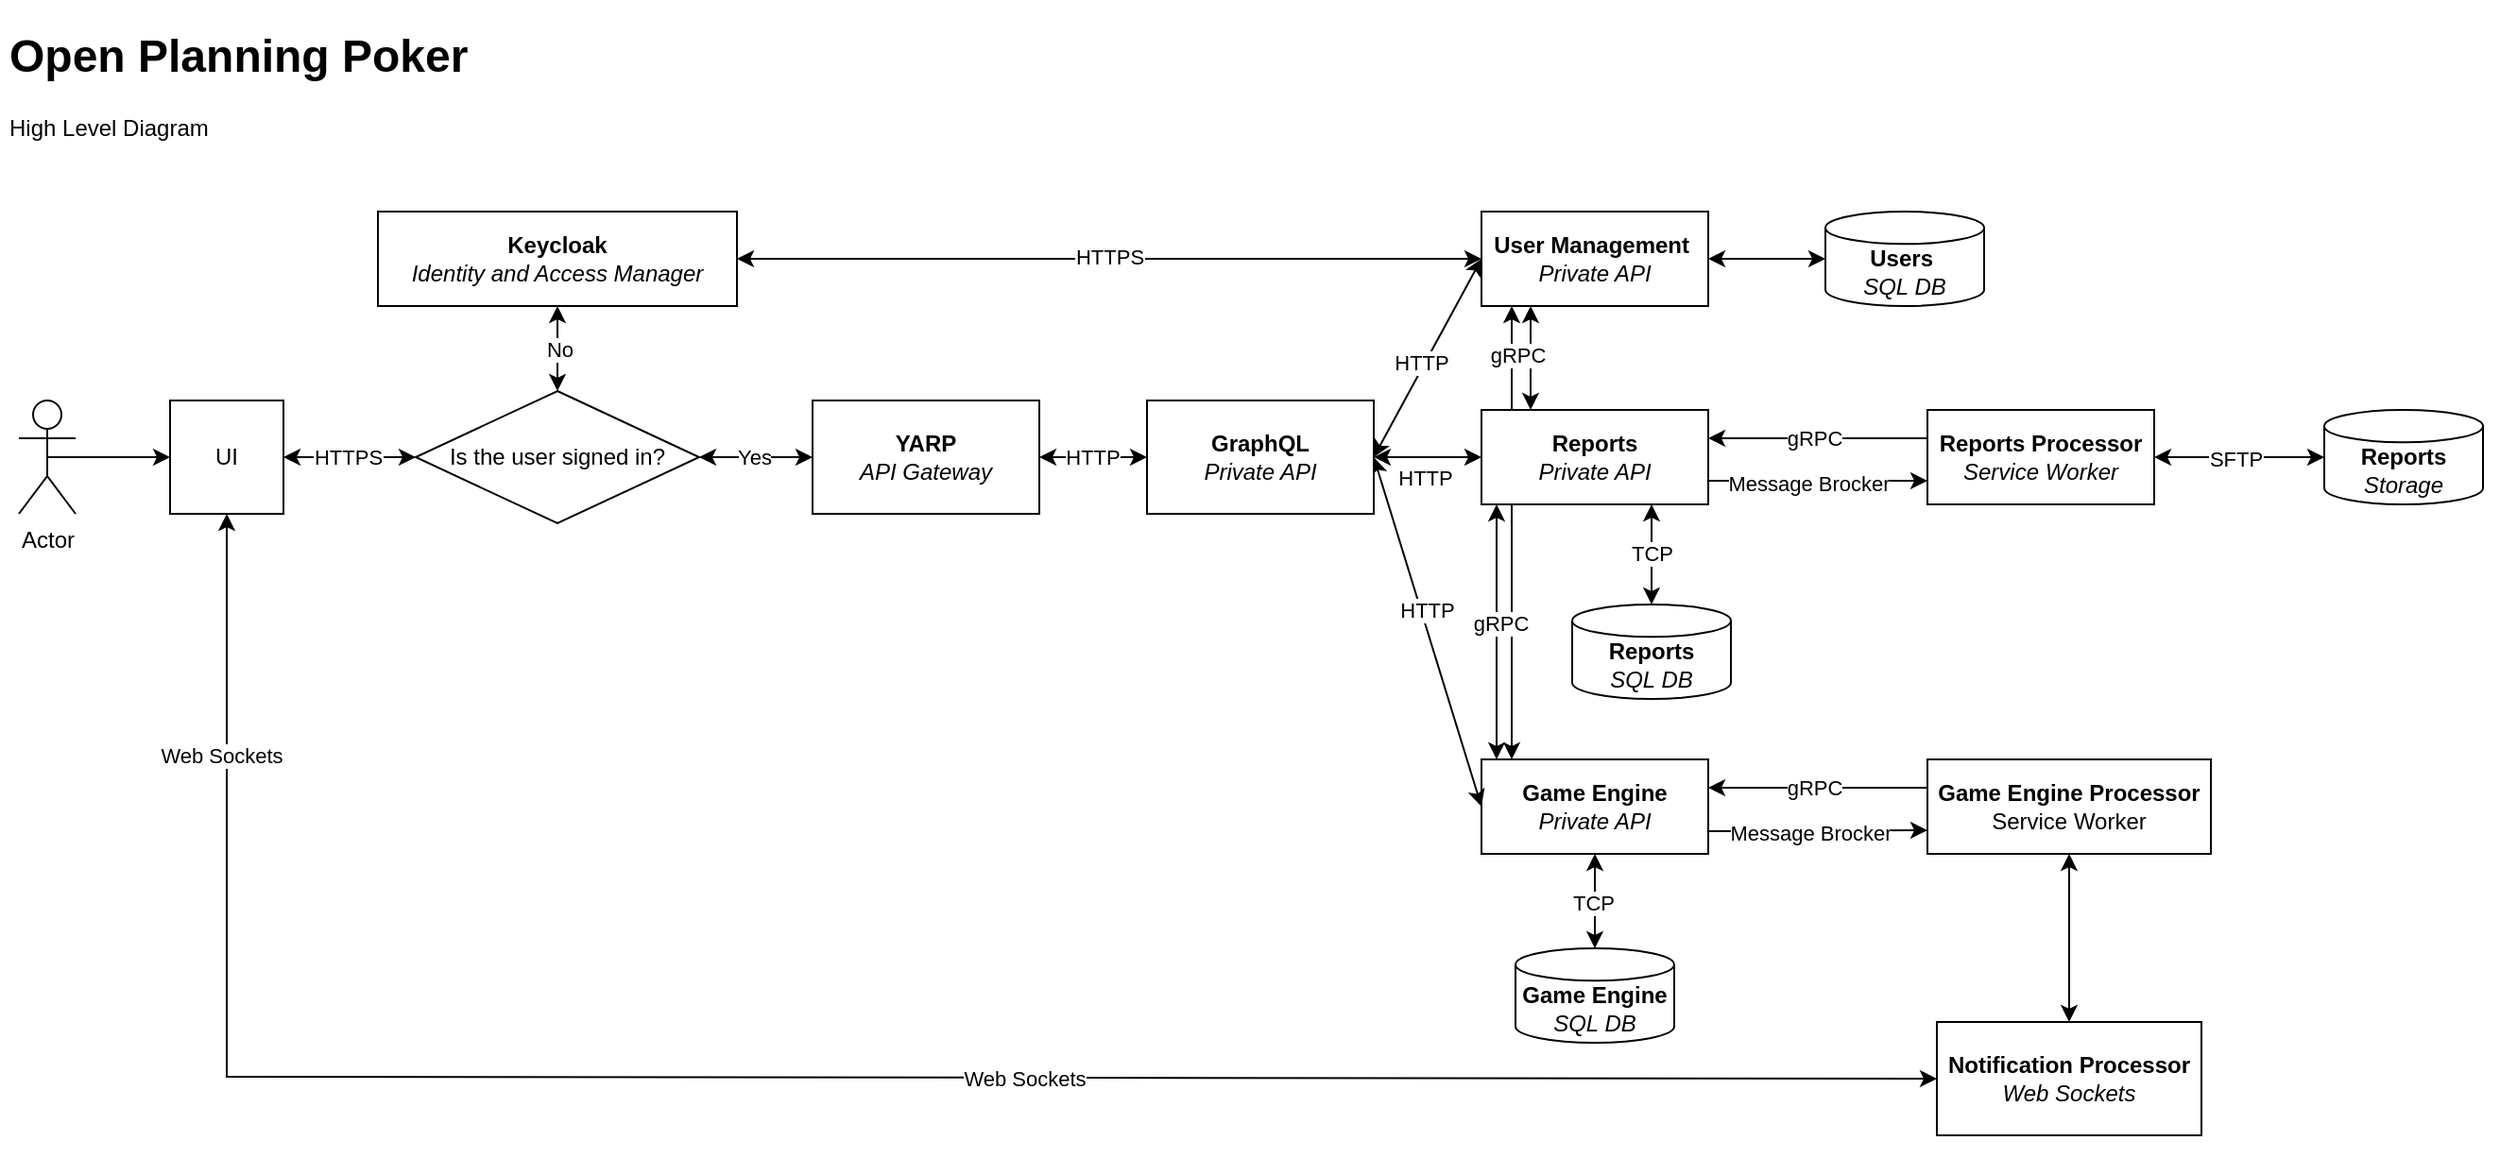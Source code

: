 <mxfile version="23.1.1" type="device">
  <diagram name="Page-1" id="QhPXg4zBxwWzynY8xCOE">
    <mxGraphModel dx="1821" dy="677" grid="1" gridSize="10" guides="1" tooltips="1" connect="1" arrows="1" fold="1" page="1" pageScale="1" pageWidth="827" pageHeight="1169" math="0" shadow="0">
      <root>
        <mxCell id="0" />
        <mxCell id="1" parent="0" />
        <mxCell id="7-hDi-oJ8H2CHAJao6s9-100" value="" style="endArrow=classic;startArrow=classic;html=1;rounded=0;entryX=0.25;entryY=1;entryDx=0;entryDy=0;exitX=0.25;exitY=0;exitDx=0;exitDy=0;" parent="1" edge="1">
          <mxGeometry width="50" height="50" relative="1" as="geometry">
            <mxPoint x="820" y="402" as="sourcePoint" />
            <mxPoint x="820" y="162" as="targetPoint" />
          </mxGeometry>
        </mxCell>
        <mxCell id="7-hDi-oJ8H2CHAJao6s9-1" value="Actor" style="shape=umlActor;verticalLabelPosition=bottom;verticalAlign=top;html=1;outlineConnect=0;" parent="1" vertex="1">
          <mxGeometry x="30" y="212" width="30" height="60" as="geometry" />
        </mxCell>
        <mxCell id="7-hDi-oJ8H2CHAJao6s9-2" value="" style="endArrow=classic;html=1;rounded=0;entryX=0;entryY=0.5;entryDx=0;entryDy=0;exitX=0.5;exitY=0.5;exitDx=0;exitDy=0;exitPerimeter=0;" parent="1" source="7-hDi-oJ8H2CHAJao6s9-1" target="7-hDi-oJ8H2CHAJao6s9-3" edge="1">
          <mxGeometry width="50" height="50" relative="1" as="geometry">
            <mxPoint x="70" y="242" as="sourcePoint" />
            <mxPoint x="50" y="242" as="targetPoint" />
          </mxGeometry>
        </mxCell>
        <mxCell id="7-hDi-oJ8H2CHAJao6s9-3" value="UI" style="rounded=0;whiteSpace=wrap;html=1;" parent="1" vertex="1">
          <mxGeometry x="110" y="212" width="60" height="60" as="geometry" />
        </mxCell>
        <mxCell id="7-hDi-oJ8H2CHAJao6s9-5" value="Is the user signed in?" style="rhombus;whiteSpace=wrap;html=1;" parent="1" vertex="1">
          <mxGeometry x="240" y="207" width="150" height="70" as="geometry" />
        </mxCell>
        <mxCell id="7-hDi-oJ8H2CHAJao6s9-8" value="" style="endArrow=classic;startArrow=classic;html=1;rounded=0;exitX=0.5;exitY=1;exitDx=0;exitDy=0;entryX=0.5;entryY=0;entryDx=0;entryDy=0;" parent="1" source="7-hDi-oJ8H2CHAJao6s9-12" edge="1" target="7-hDi-oJ8H2CHAJao6s9-5">
          <mxGeometry width="50" height="50" relative="1" as="geometry">
            <mxPoint x="315" y="332" as="sourcePoint" />
            <mxPoint x="350" y="190" as="targetPoint" />
          </mxGeometry>
        </mxCell>
        <mxCell id="7-hDi-oJ8H2CHAJao6s9-11" value="No" style="edgeLabel;html=1;align=center;verticalAlign=middle;resizable=0;points=[];" parent="7-hDi-oJ8H2CHAJao6s9-8" vertex="1" connectable="0">
          <mxGeometry x="-0.226" y="1" relative="1" as="geometry">
            <mxPoint y="5" as="offset" />
          </mxGeometry>
        </mxCell>
        <mxCell id="7-hDi-oJ8H2CHAJao6s9-10" value="" style="endArrow=classic;startArrow=classic;html=1;rounded=0;exitX=1;exitY=0.5;exitDx=0;exitDy=0;entryX=0;entryY=0.5;entryDx=0;entryDy=0;" parent="1" source="7-hDi-oJ8H2CHAJao6s9-3" target="7-hDi-oJ8H2CHAJao6s9-5" edge="1">
          <mxGeometry width="50" height="50" relative="1" as="geometry">
            <mxPoint x="190" y="242" as="sourcePoint" />
            <mxPoint x="240" y="192" as="targetPoint" />
          </mxGeometry>
        </mxCell>
        <mxCell id="7-hDi-oJ8H2CHAJao6s9-31" value="HTTPS" style="edgeLabel;html=1;align=center;verticalAlign=middle;resizable=0;points=[];" parent="7-hDi-oJ8H2CHAJao6s9-10" vertex="1" connectable="0">
          <mxGeometry x="-0.241" y="-3" relative="1" as="geometry">
            <mxPoint x="7" y="-3" as="offset" />
          </mxGeometry>
        </mxCell>
        <mxCell id="7-hDi-oJ8H2CHAJao6s9-12" value="&lt;b&gt;Keycloak &lt;br&gt;&lt;/b&gt;&lt;i&gt;Identity and Access Manager&lt;/i&gt;" style="rounded=0;whiteSpace=wrap;html=1;" parent="1" vertex="1">
          <mxGeometry x="220" y="112" width="190" height="50" as="geometry" />
        </mxCell>
        <mxCell id="7-hDi-oJ8H2CHAJao6s9-13" value="" style="endArrow=classic;startArrow=classic;html=1;rounded=0;exitX=1;exitY=0.5;exitDx=0;exitDy=0;entryX=0;entryY=0.5;entryDx=0;entryDy=0;" parent="1" source="7-hDi-oJ8H2CHAJao6s9-5" target="7-hDi-oJ8H2CHAJao6s9-14" edge="1">
          <mxGeometry width="50" height="50" relative="1" as="geometry">
            <mxPoint x="300" y="282" as="sourcePoint" />
            <mxPoint x="430" y="192" as="targetPoint" />
          </mxGeometry>
        </mxCell>
        <mxCell id="7-hDi-oJ8H2CHAJao6s9-22" value="Yes" style="edgeLabel;html=1;align=center;verticalAlign=middle;resizable=0;points=[];" parent="7-hDi-oJ8H2CHAJao6s9-13" vertex="1" connectable="0">
          <mxGeometry x="-0.276" relative="1" as="geometry">
            <mxPoint x="7" as="offset" />
          </mxGeometry>
        </mxCell>
        <mxCell id="7-hDi-oJ8H2CHAJao6s9-14" value="&lt;b&gt;YARP&lt;br&gt;&lt;/b&gt;&lt;i&gt;API Gateway&lt;/i&gt;" style="rounded=0;whiteSpace=wrap;html=1;" parent="1" vertex="1">
          <mxGeometry x="450" y="212" width="120" height="60" as="geometry" />
        </mxCell>
        <mxCell id="7-hDi-oJ8H2CHAJao6s9-16" value="" style="endArrow=classic;startArrow=classic;html=1;rounded=0;exitX=1;exitY=0.5;exitDx=0;exitDy=0;entryX=0;entryY=0.5;entryDx=0;entryDy=0;" parent="1" target="7-hDi-oJ8H2CHAJao6s9-17" edge="1">
          <mxGeometry width="50" height="50" relative="1" as="geometry">
            <mxPoint x="747" y="242.0" as="sourcePoint" />
            <mxPoint x="777" y="162" as="targetPoint" />
          </mxGeometry>
        </mxCell>
        <mxCell id="7-hDi-oJ8H2CHAJao6s9-28" value="HTTP" style="edgeLabel;html=1;align=center;verticalAlign=middle;resizable=0;points=[];" parent="7-hDi-oJ8H2CHAJao6s9-16" vertex="1" connectable="0">
          <mxGeometry x="-0.129" relative="1" as="geometry">
            <mxPoint y="-5" as="offset" />
          </mxGeometry>
        </mxCell>
        <mxCell id="7-hDi-oJ8H2CHAJao6s9-17" value="&lt;b&gt;User Management&amp;nbsp;&lt;br&gt;&lt;/b&gt;&lt;i style=&quot;border-color: var(--border-color);&quot;&gt;Private API&lt;/i&gt;" style="rounded=0;whiteSpace=wrap;html=1;" parent="1" vertex="1">
          <mxGeometry x="804" y="112" width="120" height="50" as="geometry" />
        </mxCell>
        <mxCell id="7-hDi-oJ8H2CHAJao6s9-18" value="&lt;b&gt;Game Engine&lt;br&gt;&lt;/b&gt;&lt;i style=&quot;border-color: var(--border-color);&quot;&gt;Private API&lt;/i&gt;" style="rounded=0;whiteSpace=wrap;html=1;" parent="1" vertex="1">
          <mxGeometry x="804" y="402" width="120" height="50" as="geometry" />
        </mxCell>
        <mxCell id="7-hDi-oJ8H2CHAJao6s9-19" value="" style="endArrow=classic;startArrow=classic;html=1;rounded=0;entryX=0;entryY=0.5;entryDx=0;entryDy=0;" parent="1" target="7-hDi-oJ8H2CHAJao6s9-18" edge="1">
          <mxGeometry width="50" height="50" relative="1" as="geometry">
            <mxPoint x="747" y="242" as="sourcePoint" />
            <mxPoint x="814" y="177" as="targetPoint" />
          </mxGeometry>
        </mxCell>
        <mxCell id="7-hDi-oJ8H2CHAJao6s9-29" value="HTTP" style="edgeLabel;html=1;align=center;verticalAlign=middle;resizable=0;points=[];" parent="7-hDi-oJ8H2CHAJao6s9-19" vertex="1" connectable="0">
          <mxGeometry x="-0.132" relative="1" as="geometry">
            <mxPoint x="3" as="offset" />
          </mxGeometry>
        </mxCell>
        <mxCell id="7-hDi-oJ8H2CHAJao6s9-20" value="&lt;b&gt;Reports&lt;br&gt;&lt;/b&gt;&lt;i style=&quot;border-color: var(--border-color);&quot;&gt;Private API&lt;/i&gt;" style="rounded=0;whiteSpace=wrap;html=1;" parent="1" vertex="1">
          <mxGeometry x="804" y="217" width="120" height="50" as="geometry" />
        </mxCell>
        <mxCell id="7-hDi-oJ8H2CHAJao6s9-21" value="" style="endArrow=classic;startArrow=classic;html=1;rounded=0;entryX=0;entryY=0.5;entryDx=0;entryDy=0;exitX=1;exitY=0.5;exitDx=0;exitDy=0;" parent="1" target="7-hDi-oJ8H2CHAJao6s9-20" edge="1">
          <mxGeometry width="50" height="50" relative="1" as="geometry">
            <mxPoint x="747" y="242.0" as="sourcePoint" />
            <mxPoint x="814" y="252" as="targetPoint" />
          </mxGeometry>
        </mxCell>
        <mxCell id="7-hDi-oJ8H2CHAJao6s9-30" value="HTTP" style="edgeLabel;html=1;align=center;verticalAlign=middle;resizable=0;points=[];" parent="7-hDi-oJ8H2CHAJao6s9-21" vertex="1" connectable="0">
          <mxGeometry x="-0.193" y="1" relative="1" as="geometry">
            <mxPoint x="4" y="12" as="offset" />
          </mxGeometry>
        </mxCell>
        <mxCell id="7-hDi-oJ8H2CHAJao6s9-24" value="&lt;b&gt;GraphQL&lt;br&gt;&lt;/b&gt;&lt;i&gt;Private API&lt;/i&gt;" style="rounded=0;whiteSpace=wrap;html=1;" parent="1" vertex="1">
          <mxGeometry x="627" y="212" width="120" height="60" as="geometry" />
        </mxCell>
        <mxCell id="7-hDi-oJ8H2CHAJao6s9-25" value="" style="endArrow=classic;startArrow=classic;html=1;rounded=0;exitX=1;exitY=0.5;exitDx=0;exitDy=0;entryX=0;entryY=0.5;entryDx=0;entryDy=0;" parent="1" source="7-hDi-oJ8H2CHAJao6s9-14" target="7-hDi-oJ8H2CHAJao6s9-24" edge="1">
          <mxGeometry width="50" height="50" relative="1" as="geometry">
            <mxPoint x="300" y="282" as="sourcePoint" />
            <mxPoint x="350" y="232" as="targetPoint" />
          </mxGeometry>
        </mxCell>
        <mxCell id="7-hDi-oJ8H2CHAJao6s9-27" value="HTTP" style="edgeLabel;html=1;align=center;verticalAlign=middle;resizable=0;points=[];" parent="7-hDi-oJ8H2CHAJao6s9-25" vertex="1" connectable="0">
          <mxGeometry x="-0.455" y="1" relative="1" as="geometry">
            <mxPoint x="12" y="1" as="offset" />
          </mxGeometry>
        </mxCell>
        <mxCell id="7-hDi-oJ8H2CHAJao6s9-35" value="&lt;b&gt;Reports Processor&lt;/b&gt;&lt;br&gt;&lt;i&gt;Service Worker&lt;/i&gt;" style="whiteSpace=wrap;html=1;" parent="1" vertex="1">
          <mxGeometry x="1040" y="217" width="120" height="50" as="geometry" />
        </mxCell>
        <mxCell id="7-hDi-oJ8H2CHAJao6s9-41" value="&lt;b&gt;Reports &lt;/b&gt;&lt;i&gt;Storage&lt;/i&gt;" style="shape=cylinder3;whiteSpace=wrap;html=1;boundedLbl=1;backgroundOutline=1;size=8.582;" parent="1" vertex="1">
          <mxGeometry x="1250" y="217" width="84" height="50" as="geometry" />
        </mxCell>
        <mxCell id="7-hDi-oJ8H2CHAJao6s9-44" value="" style="endArrow=classic;startArrow=classic;html=1;rounded=0;exitX=1;exitY=0.5;exitDx=0;exitDy=0;entryX=0;entryY=0.5;entryDx=0;entryDy=0;entryPerimeter=0;" parent="1" source="7-hDi-oJ8H2CHAJao6s9-35" target="7-hDi-oJ8H2CHAJao6s9-41" edge="1">
          <mxGeometry width="50" height="50" relative="1" as="geometry">
            <mxPoint x="740" y="177" as="sourcePoint" />
            <mxPoint x="790" y="127" as="targetPoint" />
          </mxGeometry>
        </mxCell>
        <mxCell id="7-hDi-oJ8H2CHAJao6s9-45" value="SFTP" style="edgeLabel;html=1;align=center;verticalAlign=middle;resizable=0;points=[];" parent="7-hDi-oJ8H2CHAJao6s9-44" vertex="1" connectable="0">
          <mxGeometry x="-0.116" y="-1" relative="1" as="geometry">
            <mxPoint x="3" as="offset" />
          </mxGeometry>
        </mxCell>
        <mxCell id="7-hDi-oJ8H2CHAJao6s9-50" value="&lt;b&gt;Reports &lt;br&gt;&lt;/b&gt;&lt;i&gt;SQL DB&lt;/i&gt;" style="shape=cylinder3;whiteSpace=wrap;html=1;boundedLbl=1;backgroundOutline=1;size=8.582;" parent="1" vertex="1">
          <mxGeometry x="852" y="320" width="84" height="50" as="geometry" />
        </mxCell>
        <mxCell id="7-hDi-oJ8H2CHAJao6s9-53" value="" style="endArrow=classic;startArrow=classic;html=1;rounded=0;exitX=0.5;exitY=0;exitDx=0;exitDy=0;exitPerimeter=0;entryX=0.75;entryY=1;entryDx=0;entryDy=0;" parent="1" source="7-hDi-oJ8H2CHAJao6s9-50" target="7-hDi-oJ8H2CHAJao6s9-20" edge="1">
          <mxGeometry width="50" height="50" relative="1" as="geometry">
            <mxPoint x="855" y="321" as="sourcePoint" />
            <mxPoint x="850" y="270" as="targetPoint" />
          </mxGeometry>
        </mxCell>
        <mxCell id="7-hDi-oJ8H2CHAJao6s9-54" value="TCP" style="edgeLabel;html=1;align=center;verticalAlign=middle;resizable=0;points=[];" parent="7-hDi-oJ8H2CHAJao6s9-53" vertex="1" connectable="0">
          <mxGeometry x="0.034" relative="1" as="geometry">
            <mxPoint as="offset" />
          </mxGeometry>
        </mxCell>
        <mxCell id="7-hDi-oJ8H2CHAJao6s9-56" value="" style="endArrow=classic;startArrow=classic;html=1;rounded=0;exitX=1;exitY=0.5;exitDx=0;exitDy=0;entryX=0;entryY=0.5;entryDx=0;entryDy=0;entryPerimeter=0;" parent="1" source="7-hDi-oJ8H2CHAJao6s9-17" target="7-hDi-oJ8H2CHAJao6s9-58" edge="1">
          <mxGeometry width="50" height="50" relative="1" as="geometry">
            <mxPoint x="940" y="142" as="sourcePoint" />
            <mxPoint x="980" y="137" as="targetPoint" />
          </mxGeometry>
        </mxCell>
        <mxCell id="7-hDi-oJ8H2CHAJao6s9-58" value="&lt;b&gt;Users&amp;nbsp;&lt;br&gt;&lt;/b&gt;&lt;i&gt;SQL DB&lt;/i&gt;" style="shape=cylinder3;whiteSpace=wrap;html=1;boundedLbl=1;backgroundOutline=1;size=8.582;" parent="1" vertex="1">
          <mxGeometry x="986" y="112" width="84" height="50" as="geometry" />
        </mxCell>
        <mxCell id="7-hDi-oJ8H2CHAJao6s9-59" value="" style="endArrow=classic;startArrow=classic;html=1;rounded=0;exitX=1;exitY=0.5;exitDx=0;exitDy=0;entryX=0;entryY=0.5;entryDx=0;entryDy=0;" parent="1" source="7-hDi-oJ8H2CHAJao6s9-12" target="7-hDi-oJ8H2CHAJao6s9-17" edge="1">
          <mxGeometry width="50" height="50" relative="1" as="geometry">
            <mxPoint x="600" y="142" as="sourcePoint" />
            <mxPoint x="650" y="92" as="targetPoint" />
          </mxGeometry>
        </mxCell>
        <mxCell id="7-hDi-oJ8H2CHAJao6s9-60" value="HTTPS" style="edgeLabel;html=1;align=center;verticalAlign=middle;resizable=0;points=[];" parent="7-hDi-oJ8H2CHAJao6s9-59" vertex="1" connectable="0">
          <mxGeometry x="-0.003" y="-1" relative="1" as="geometry">
            <mxPoint y="-2" as="offset" />
          </mxGeometry>
        </mxCell>
        <mxCell id="7-hDi-oJ8H2CHAJao6s9-61" value="" style="endArrow=classic;startArrow=classic;html=1;rounded=0;exitX=0.5;exitY=1;exitDx=0;exitDy=0;entryX=0.5;entryY=0;entryDx=0;entryDy=0;entryPerimeter=0;" parent="1" source="7-hDi-oJ8H2CHAJao6s9-18" target="7-hDi-oJ8H2CHAJao6s9-63" edge="1">
          <mxGeometry width="50" height="50" relative="1" as="geometry">
            <mxPoint x="864" y="267.0" as="sourcePoint" />
            <mxPoint x="856" y="292.0" as="targetPoint" />
          </mxGeometry>
        </mxCell>
        <mxCell id="7-hDi-oJ8H2CHAJao6s9-62" value="TCP" style="edgeLabel;html=1;align=center;verticalAlign=middle;resizable=0;points=[];" parent="7-hDi-oJ8H2CHAJao6s9-61" vertex="1" connectable="0">
          <mxGeometry x="-0.019" y="-1" relative="1" as="geometry">
            <mxPoint y="1" as="offset" />
          </mxGeometry>
        </mxCell>
        <mxCell id="7-hDi-oJ8H2CHAJao6s9-63" value="&lt;b&gt;Game Engine&lt;br&gt;&lt;/b&gt;&lt;i&gt;SQL DB&lt;/i&gt;" style="shape=cylinder3;whiteSpace=wrap;html=1;boundedLbl=1;backgroundOutline=1;size=8.582;" parent="1" vertex="1">
          <mxGeometry x="822" y="502" width="84" height="50" as="geometry" />
        </mxCell>
        <mxCell id="7-hDi-oJ8H2CHAJao6s9-67" value="" style="endArrow=classic;html=1;rounded=0;entryX=1;entryY=0.5;entryDx=0;entryDy=0;exitX=0;exitY=0.299;exitDx=0;exitDy=0;exitPerimeter=0;" parent="1" source="7-hDi-oJ8H2CHAJao6s9-35" edge="1">
          <mxGeometry width="50" height="50" relative="1" as="geometry">
            <mxPoint x="1070" y="232" as="sourcePoint" />
            <mxPoint x="924" y="232.0" as="targetPoint" />
          </mxGeometry>
        </mxCell>
        <mxCell id="7-hDi-oJ8H2CHAJao6s9-68" value="gRPC" style="edgeLabel;html=1;align=center;verticalAlign=middle;resizable=0;points=[];" parent="7-hDi-oJ8H2CHAJao6s9-67" vertex="1" connectable="0">
          <mxGeometry x="0.165" relative="1" as="geometry">
            <mxPoint x="7" as="offset" />
          </mxGeometry>
        </mxCell>
        <mxCell id="7-hDi-oJ8H2CHAJao6s9-74" value="" style="endArrow=classic;html=1;rounded=0;exitX=1;exitY=0.75;exitDx=0;exitDy=0;entryX=0;entryY=0.75;entryDx=0;entryDy=0;" parent="1" source="7-hDi-oJ8H2CHAJao6s9-20" target="7-hDi-oJ8H2CHAJao6s9-35" edge="1">
          <mxGeometry width="50" height="50" relative="1" as="geometry">
            <mxPoint x="690" y="352" as="sourcePoint" />
            <mxPoint x="740" y="302" as="targetPoint" />
          </mxGeometry>
        </mxCell>
        <mxCell id="7-hDi-oJ8H2CHAJao6s9-75" value="Message Brocker" style="edgeLabel;html=1;align=center;verticalAlign=middle;resizable=0;points=[];" parent="7-hDi-oJ8H2CHAJao6s9-74" vertex="1" connectable="0">
          <mxGeometry x="-0.186" y="-2" relative="1" as="geometry">
            <mxPoint x="6" y="-1" as="offset" />
          </mxGeometry>
        </mxCell>
        <mxCell id="7-hDi-oJ8H2CHAJao6s9-80" value="&lt;b&gt;Game Engine Processor&lt;br&gt;&lt;/b&gt;Service Worker" style="whiteSpace=wrap;html=1;" parent="1" vertex="1">
          <mxGeometry x="1040" y="402" width="150" height="50" as="geometry" />
        </mxCell>
        <mxCell id="7-hDi-oJ8H2CHAJao6s9-84" value="" style="endArrow=classic;html=1;rounded=0;entryX=1;entryY=0.5;entryDx=0;entryDy=0;exitX=0;exitY=0.299;exitDx=0;exitDy=0;exitPerimeter=0;" parent="1" source="7-hDi-oJ8H2CHAJao6s9-80" edge="1">
          <mxGeometry width="50" height="50" relative="1" as="geometry">
            <mxPoint x="1070" y="417" as="sourcePoint" />
            <mxPoint x="924" y="417.0" as="targetPoint" />
          </mxGeometry>
        </mxCell>
        <mxCell id="7-hDi-oJ8H2CHAJao6s9-85" value="gRPC" style="edgeLabel;html=1;align=center;verticalAlign=middle;resizable=0;points=[];" parent="7-hDi-oJ8H2CHAJao6s9-84" vertex="1" connectable="0">
          <mxGeometry x="0.165" relative="1" as="geometry">
            <mxPoint x="7" as="offset" />
          </mxGeometry>
        </mxCell>
        <mxCell id="7-hDi-oJ8H2CHAJao6s9-86" value="" style="endArrow=classic;html=1;rounded=0;exitX=1;exitY=0.75;exitDx=0;exitDy=0;entryX=0;entryY=0.75;entryDx=0;entryDy=0;" parent="1" target="7-hDi-oJ8H2CHAJao6s9-80" edge="1">
          <mxGeometry width="50" height="50" relative="1" as="geometry">
            <mxPoint x="924" y="440" as="sourcePoint" />
            <mxPoint x="740" y="487" as="targetPoint" />
          </mxGeometry>
        </mxCell>
        <mxCell id="7-hDi-oJ8H2CHAJao6s9-87" value="Message Brocker" style="edgeLabel;html=1;align=center;verticalAlign=middle;resizable=0;points=[];" parent="7-hDi-oJ8H2CHAJao6s9-86" vertex="1" connectable="0">
          <mxGeometry x="-0.186" y="-2" relative="1" as="geometry">
            <mxPoint x="7" y="-1" as="offset" />
          </mxGeometry>
        </mxCell>
        <mxCell id="7-hDi-oJ8H2CHAJao6s9-88" value="" style="endArrow=classic;startArrow=classic;html=1;rounded=0;entryX=0.5;entryY=1;entryDx=0;entryDy=0;exitX=0.5;exitY=0;exitDx=0;exitDy=0;" parent="1" source="7-hDi-oJ8H2CHAJao6s9-89" target="7-hDi-oJ8H2CHAJao6s9-80" edge="1">
          <mxGeometry width="50" height="50" relative="1" as="geometry">
            <mxPoint x="1115" y="532" as="sourcePoint" />
            <mxPoint x="1130" y="492" as="targetPoint" />
          </mxGeometry>
        </mxCell>
        <mxCell id="7-hDi-oJ8H2CHAJao6s9-89" value="&lt;b&gt;Notification Processor&lt;br&gt;&lt;/b&gt;&lt;i&gt;Web Sockets&lt;/i&gt;" style="rounded=0;whiteSpace=wrap;html=1;" parent="1" vertex="1">
          <mxGeometry x="1045" y="541" width="140" height="60" as="geometry" />
        </mxCell>
        <mxCell id="7-hDi-oJ8H2CHAJao6s9-91" value="" style="endArrow=classic;startArrow=classic;html=1;rounded=0;exitX=0;exitY=0.5;exitDx=0;exitDy=0;entryX=0.5;entryY=1;entryDx=0;entryDy=0;" parent="1" source="7-hDi-oJ8H2CHAJao6s9-89" target="7-hDi-oJ8H2CHAJao6s9-3" edge="1">
          <mxGeometry width="50" height="50" relative="1" as="geometry">
            <mxPoint x="490" y="392" as="sourcePoint" />
            <mxPoint x="540" y="342" as="targetPoint" />
            <Array as="points">
              <mxPoint x="140" y="570" />
            </Array>
          </mxGeometry>
        </mxCell>
        <mxCell id="7-hDi-oJ8H2CHAJao6s9-92" value="Web Sockets" style="edgeLabel;html=1;align=center;verticalAlign=middle;resizable=0;points=[];" parent="7-hDi-oJ8H2CHAJao6s9-91" vertex="1" connectable="0">
          <mxGeometry x="-0.197" relative="1" as="geometry">
            <mxPoint as="offset" />
          </mxGeometry>
        </mxCell>
        <mxCell id="7-hDi-oJ8H2CHAJao6s9-94" value="Web Sockets" style="edgeLabel;html=1;align=center;verticalAlign=middle;resizable=0;points=[];" parent="7-hDi-oJ8H2CHAJao6s9-91" vertex="1" connectable="0">
          <mxGeometry x="0.788" y="3" relative="1" as="geometry">
            <mxPoint as="offset" />
          </mxGeometry>
        </mxCell>
        <mxCell id="7-hDi-oJ8H2CHAJao6s9-95" value="&lt;h1&gt;Open Planning Poker&lt;/h1&gt;&lt;p&gt;High Level Diagram&lt;/p&gt;" style="text;html=1;strokeColor=none;fillColor=none;spacing=5;spacingTop=-20;whiteSpace=wrap;overflow=hidden;rounded=0;" parent="1" vertex="1">
          <mxGeometry x="20" y="10" width="280" height="120" as="geometry" />
        </mxCell>
        <mxCell id="7-hDi-oJ8H2CHAJao6s9-96" value="" style="endArrow=classic;startArrow=classic;html=1;rounded=0;exitX=0.5;exitY=0;exitDx=0;exitDy=0;entryX=0.5;entryY=1;entryDx=0;entryDy=0;" parent="1" edge="1">
          <mxGeometry width="50" height="50" relative="1" as="geometry">
            <mxPoint x="830" y="217" as="sourcePoint" />
            <mxPoint x="830" y="162" as="targetPoint" />
          </mxGeometry>
        </mxCell>
        <mxCell id="7-hDi-oJ8H2CHAJao6s9-97" value="gRPC" style="edgeLabel;html=1;align=center;verticalAlign=middle;resizable=0;points=[];" parent="7-hDi-oJ8H2CHAJao6s9-96" vertex="1" connectable="0">
          <mxGeometry x="0.077" y="2" relative="1" as="geometry">
            <mxPoint x="-5" as="offset" />
          </mxGeometry>
        </mxCell>
        <mxCell id="7-hDi-oJ8H2CHAJao6s9-98" value="" style="endArrow=classic;startArrow=classic;html=1;rounded=0;exitX=0;exitY=0;exitDx=0;exitDy=0;entryX=0;entryY=1;entryDx=0;entryDy=0;" parent="1" edge="1">
          <mxGeometry width="50" height="50" relative="1" as="geometry">
            <mxPoint x="812" y="402" as="sourcePoint" />
            <mxPoint x="812" y="267" as="targetPoint" />
          </mxGeometry>
        </mxCell>
        <mxCell id="7-hDi-oJ8H2CHAJao6s9-99" value="gRPC" style="edgeLabel;html=1;align=center;verticalAlign=middle;resizable=0;points=[];" parent="7-hDi-oJ8H2CHAJao6s9-98" vertex="1" connectable="0">
          <mxGeometry x="0.077" y="2" relative="1" as="geometry">
            <mxPoint x="4" as="offset" />
          </mxGeometry>
        </mxCell>
        <mxCell id="7-hDi-oJ8H2CHAJao6s9-104" value="" style="shape=image;verticalLabelPosition=bottom;labelBackgroundColor=default;verticalAlign=top;aspect=fixed;imageAspect=0;image=https://cdn.icon-icons.com/icons2/2407/PNG/512/docker_icon_146192.png;" parent="1" vertex="1">
          <mxGeometry x="160" y="260" width="22" height="22" as="geometry" />
        </mxCell>
        <mxCell id="7-hDi-oJ8H2CHAJao6s9-106" value="" style="shape=image;verticalLabelPosition=bottom;labelBackgroundColor=default;verticalAlign=top;aspect=fixed;imageAspect=0;image=https://cdn.icon-icons.com/icons2/2407/PNG/512/docker_icon_146192.png;" parent="1" vertex="1">
          <mxGeometry x="400" y="150" width="22" height="22" as="geometry" />
        </mxCell>
        <mxCell id="7-hDi-oJ8H2CHAJao6s9-107" value="" style="shape=image;verticalLabelPosition=bottom;labelBackgroundColor=default;verticalAlign=top;aspect=fixed;imageAspect=0;image=https://cdn.icon-icons.com/icons2/2407/PNG/512/docker_icon_146192.png;" parent="1" vertex="1">
          <mxGeometry x="560" y="260" width="22" height="22" as="geometry" />
        </mxCell>
        <mxCell id="7-hDi-oJ8H2CHAJao6s9-108" value="" style="shape=image;verticalLabelPosition=bottom;labelBackgroundColor=default;verticalAlign=top;aspect=fixed;imageAspect=0;image=https://cdn.icon-icons.com/icons2/2407/PNG/512/docker_icon_146192.png;" parent="1" vertex="1">
          <mxGeometry x="730" y="260" width="22" height="22" as="geometry" />
        </mxCell>
        <mxCell id="7-hDi-oJ8H2CHAJao6s9-109" value="" style="shape=image;verticalLabelPosition=bottom;labelBackgroundColor=default;verticalAlign=top;aspect=fixed;imageAspect=0;image=https://cdn.icon-icons.com/icons2/2407/PNG/512/docker_icon_146192.png;" parent="1" vertex="1">
          <mxGeometry x="914" y="150" width="22" height="22" as="geometry" />
        </mxCell>
        <mxCell id="7-hDi-oJ8H2CHAJao6s9-110" value="" style="shape=image;verticalLabelPosition=bottom;labelBackgroundColor=default;verticalAlign=top;aspect=fixed;imageAspect=0;image=https://cdn.icon-icons.com/icons2/2407/PNG/512/docker_icon_146192.png;" parent="1" vertex="1">
          <mxGeometry x="914" y="260" width="22" height="22" as="geometry" />
        </mxCell>
        <mxCell id="7-hDi-oJ8H2CHAJao6s9-111" value="" style="shape=image;verticalLabelPosition=bottom;labelBackgroundColor=default;verticalAlign=top;aspect=fixed;imageAspect=0;image=https://cdn.icon-icons.com/icons2/2407/PNG/512/docker_icon_146192.png;" parent="1" vertex="1">
          <mxGeometry x="911" y="441" width="22" height="22" as="geometry" />
        </mxCell>
        <mxCell id="7-hDi-oJ8H2CHAJao6s9-112" value="" style="shape=image;verticalLabelPosition=bottom;labelBackgroundColor=default;verticalAlign=top;aspect=fixed;imageAspect=0;image=https://cdn.icon-icons.com/icons2/2407/PNG/512/docker_icon_146192.png;" parent="1" vertex="1">
          <mxGeometry x="1150" y="255" width="22" height="22" as="geometry" />
        </mxCell>
        <mxCell id="7-hDi-oJ8H2CHAJao6s9-113" value="" style="shape=image;verticalLabelPosition=bottom;labelBackgroundColor=default;verticalAlign=top;aspect=fixed;imageAspect=0;image=https://cdn.icon-icons.com/icons2/2407/PNG/512/docker_icon_146192.png;" parent="1" vertex="1">
          <mxGeometry x="1177" y="441" width="22" height="22" as="geometry" />
        </mxCell>
        <mxCell id="7-hDi-oJ8H2CHAJao6s9-114" value="" style="shape=image;verticalLabelPosition=bottom;labelBackgroundColor=default;verticalAlign=top;aspect=fixed;imageAspect=0;image=https://cdn.icon-icons.com/icons2/2407/PNG/512/docker_icon_146192.png;" parent="1" vertex="1">
          <mxGeometry x="1172" y="590" width="22" height="22" as="geometry" />
        </mxCell>
        <mxCell id="7-hDi-oJ8H2CHAJao6s9-115" value="" style="shape=image;verticalLabelPosition=bottom;labelBackgroundColor=default;verticalAlign=top;aspect=fixed;imageAspect=0;image=https://cdn-icons-png.flaticon.com/512/518/518713.png;" parent="1" vertex="1">
          <mxGeometry x="1059" y="146" width="22" height="22" as="geometry" />
        </mxCell>
        <mxCell id="7-hDi-oJ8H2CHAJao6s9-116" value="" style="shape=image;verticalLabelPosition=bottom;labelBackgroundColor=default;verticalAlign=top;aspect=fixed;imageAspect=0;image=https://cdn-icons-png.flaticon.com/512/518/518713.png;" parent="1" vertex="1">
          <mxGeometry x="1320" y="250" width="22" height="22" as="geometry" />
        </mxCell>
        <mxCell id="7-hDi-oJ8H2CHAJao6s9-117" value="" style="shape=image;verticalLabelPosition=bottom;labelBackgroundColor=default;verticalAlign=top;aspect=fixed;imageAspect=0;image=https://cdn-icons-png.flaticon.com/512/518/518713.png;" parent="1" vertex="1">
          <mxGeometry x="926" y="352" width="22" height="22" as="geometry" />
        </mxCell>
        <mxCell id="7-hDi-oJ8H2CHAJao6s9-118" value="" style="shape=image;verticalLabelPosition=bottom;labelBackgroundColor=default;verticalAlign=top;aspect=fixed;imageAspect=0;image=https://cdn-icons-png.flaticon.com/512/518/518713.png;" parent="1" vertex="1">
          <mxGeometry x="896" y="536" width="22" height="22" as="geometry" />
        </mxCell>
      </root>
    </mxGraphModel>
  </diagram>
</mxfile>
